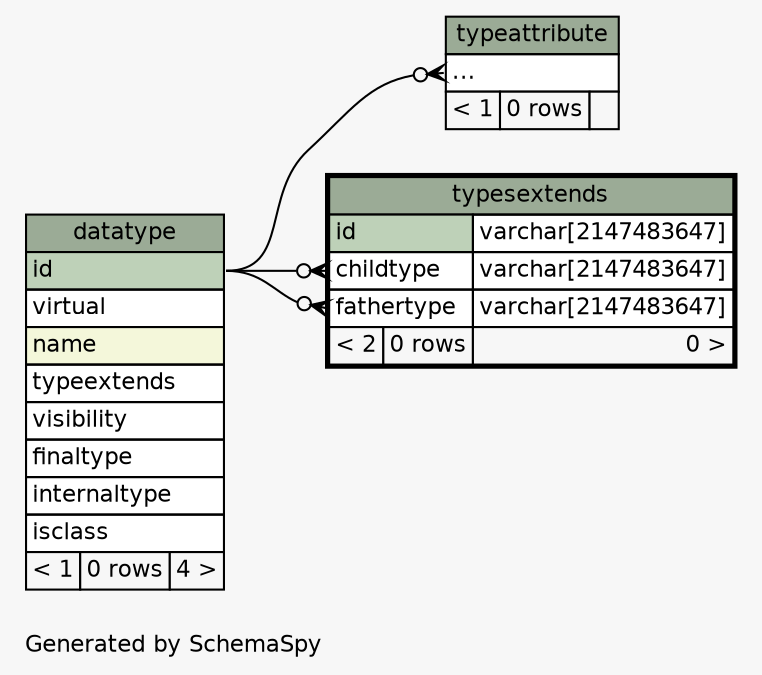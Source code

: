 // dot 2.38.0 on Windows 10 10.0
// SchemaSpy rev 590
digraph "twoDegreesRelationshipsDiagram" {
  graph [
    rankdir="RL"
    bgcolor="#f7f7f7"
    label="\nGenerated by SchemaSpy"
    labeljust="l"
    nodesep="0.18"
    ranksep="0.46"
    fontname="Helvetica"
    fontsize="11"
  ];
  node [
    fontname="Helvetica"
    fontsize="11"
    shape="plaintext"
  ];
  edge [
    arrowsize="0.8"
  ];
  "typeattribute":"elipses":w -> "datatype":"id":e [arrowhead=none dir=back arrowtail=crowodot];
  "typesextends":"childtype":w -> "datatype":"id":e [arrowhead=none dir=back arrowtail=crowodot];
  "typesextends":"fathertype":w -> "datatype":"id":e [arrowhead=none dir=back arrowtail=crowodot];
  "datatype" [
    label=<
    <TABLE BORDER="0" CELLBORDER="1" CELLSPACING="0" BGCOLOR="#ffffff">
      <TR><TD COLSPAN="3" BGCOLOR="#9bab96" ALIGN="CENTER">datatype</TD></TR>
      <TR><TD PORT="id" COLSPAN="3" BGCOLOR="#bed1b8" ALIGN="LEFT">id</TD></TR>
      <TR><TD PORT="virtual" COLSPAN="3" ALIGN="LEFT">virtual</TD></TR>
      <TR><TD PORT="name" COLSPAN="3" BGCOLOR="#f4f7da" ALIGN="LEFT">name</TD></TR>
      <TR><TD PORT="typeextends" COLSPAN="3" ALIGN="LEFT">typeextends</TD></TR>
      <TR><TD PORT="visibility" COLSPAN="3" ALIGN="LEFT">visibility</TD></TR>
      <TR><TD PORT="finaltype" COLSPAN="3" ALIGN="LEFT">finaltype</TD></TR>
      <TR><TD PORT="internaltype" COLSPAN="3" ALIGN="LEFT">internaltype</TD></TR>
      <TR><TD PORT="isclass" COLSPAN="3" ALIGN="LEFT">isclass</TD></TR>
      <TR><TD ALIGN="LEFT" BGCOLOR="#f7f7f7">&lt; 1</TD><TD ALIGN="RIGHT" BGCOLOR="#f7f7f7">0 rows</TD><TD ALIGN="RIGHT" BGCOLOR="#f7f7f7">4 &gt;</TD></TR>
    </TABLE>>
    URL="datatype.html"
    tooltip="datatype"
  ];
  "typeattribute" [
    label=<
    <TABLE BORDER="0" CELLBORDER="1" CELLSPACING="0" BGCOLOR="#ffffff">
      <TR><TD COLSPAN="3" BGCOLOR="#9bab96" ALIGN="CENTER">typeattribute</TD></TR>
      <TR><TD PORT="elipses" COLSPAN="3" ALIGN="LEFT">...</TD></TR>
      <TR><TD ALIGN="LEFT" BGCOLOR="#f7f7f7">&lt; 1</TD><TD ALIGN="RIGHT" BGCOLOR="#f7f7f7">0 rows</TD><TD ALIGN="RIGHT" BGCOLOR="#f7f7f7">  </TD></TR>
    </TABLE>>
    URL="typeattribute.html"
    tooltip="typeattribute"
  ];
  "typesextends" [
    label=<
    <TABLE BORDER="2" CELLBORDER="1" CELLSPACING="0" BGCOLOR="#ffffff">
      <TR><TD COLSPAN="3" BGCOLOR="#9bab96" ALIGN="CENTER">typesextends</TD></TR>
      <TR><TD PORT="id" COLSPAN="2" BGCOLOR="#bed1b8" ALIGN="LEFT">id</TD><TD PORT="id.type" ALIGN="LEFT">varchar[2147483647]</TD></TR>
      <TR><TD PORT="childtype" COLSPAN="2" ALIGN="LEFT">childtype</TD><TD PORT="childtype.type" ALIGN="LEFT">varchar[2147483647]</TD></TR>
      <TR><TD PORT="fathertype" COLSPAN="2" ALIGN="LEFT">fathertype</TD><TD PORT="fathertype.type" ALIGN="LEFT">varchar[2147483647]</TD></TR>
      <TR><TD ALIGN="LEFT" BGCOLOR="#f7f7f7">&lt; 2</TD><TD ALIGN="RIGHT" BGCOLOR="#f7f7f7">0 rows</TD><TD ALIGN="RIGHT" BGCOLOR="#f7f7f7">0 &gt;</TD></TR>
    </TABLE>>
    URL="typesextends.html"
    tooltip="typesextends"
  ];
}
